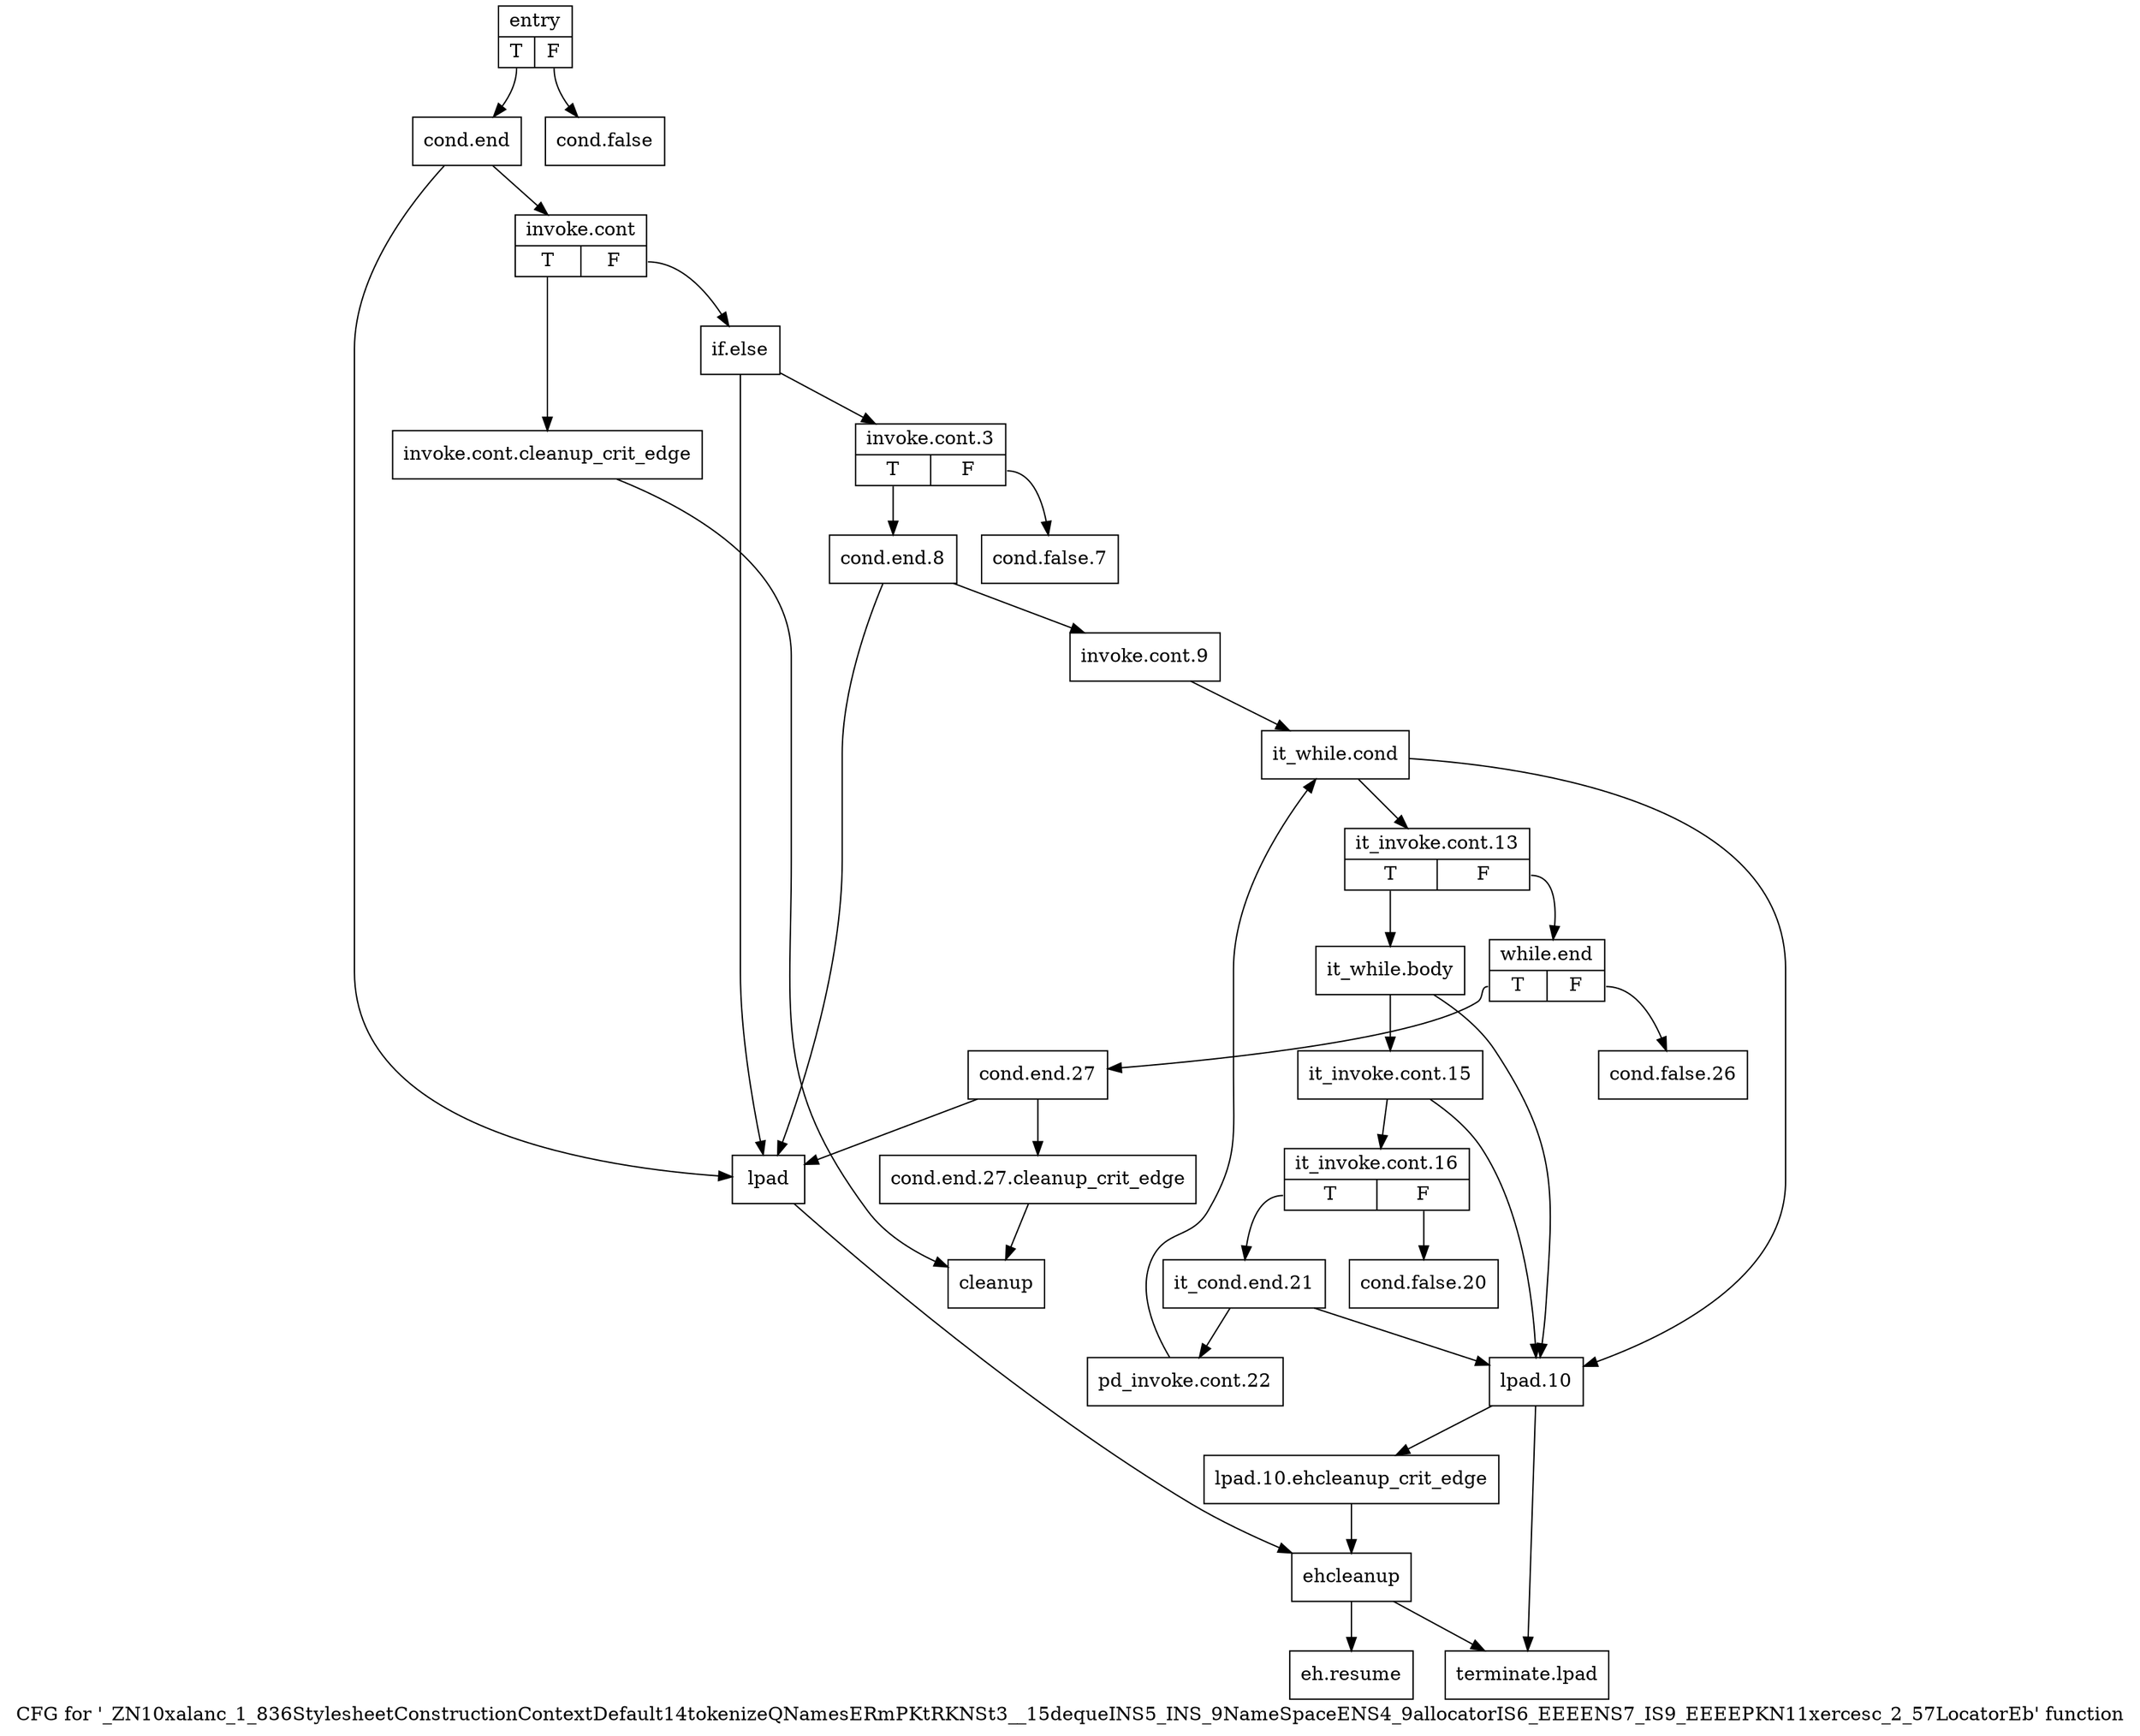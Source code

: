 digraph "CFG for '_ZN10xalanc_1_836StylesheetConstructionContextDefault14tokenizeQNamesERmPKtRKNSt3__15dequeINS5_INS_9NameSpaceENS4_9allocatorIS6_EEEENS7_IS9_EEEEPKN11xercesc_2_57LocatorEb' function" {
	label="CFG for '_ZN10xalanc_1_836StylesheetConstructionContextDefault14tokenizeQNamesERmPKtRKNSt3__15dequeINS5_INS_9NameSpaceENS4_9allocatorIS6_EEEENS7_IS9_EEEEPKN11xercesc_2_57LocatorEb' function";

	Node0x7bfadd0 [shape=record,label="{entry|{<s0>T|<s1>F}}"];
	Node0x7bfadd0:s0 -> Node0x7bfae70;
	Node0x7bfadd0:s1 -> Node0x7bfae20;
	Node0x7bfae20 [shape=record,label="{cond.false}"];
	Node0x7bfae70 [shape=record,label="{cond.end}"];
	Node0x7bfae70 -> Node0x7bfaec0;
	Node0x7bfae70 -> Node0x7bfaf60;
	Node0x7bfaec0 [shape=record,label="{invoke.cont|{<s0>T|<s1>F}}"];
	Node0x7bfaec0:s0 -> Node0x7bfaf10;
	Node0x7bfaec0:s1 -> Node0x7bfafb0;
	Node0x7bfaf10 [shape=record,label="{invoke.cont.cleanup_crit_edge}"];
	Node0x7bfaf10 -> Node0x7bfb5a0;
	Node0x7bfaf60 [shape=record,label="{lpad}"];
	Node0x7bfaf60 -> Node0x7bfb5f0;
	Node0x7bfafb0 [shape=record,label="{if.else}"];
	Node0x7bfafb0 -> Node0x7bfb000;
	Node0x7bfafb0 -> Node0x7bfaf60;
	Node0x7bfb000 [shape=record,label="{invoke.cont.3|{<s0>T|<s1>F}}"];
	Node0x7bfb000:s0 -> Node0x7bfb0a0;
	Node0x7bfb000:s1 -> Node0x7bfb050;
	Node0x7bfb050 [shape=record,label="{cond.false.7}"];
	Node0x7bfb0a0 [shape=record,label="{cond.end.8}"];
	Node0x7bfb0a0 -> Node0x7bfb0f0;
	Node0x7bfb0a0 -> Node0x7bfaf60;
	Node0x7bfb0f0 [shape=record,label="{invoke.cont.9}"];
	Node0x7bfb0f0 -> Node0x7bfb140;
	Node0x7bfb140 [shape=record,label="{it_while.cond}"];
	Node0x7bfb140 -> Node0x7bfb190;
	Node0x7bfb140 -> Node0x7bfb320;
	Node0x7bfb190 [shape=record,label="{it_invoke.cont.13|{<s0>T|<s1>F}}"];
	Node0x7bfb190:s0 -> Node0x7bfb1e0;
	Node0x7bfb190:s1 -> Node0x7bfb460;
	Node0x7bfb1e0 [shape=record,label="{it_while.body}"];
	Node0x7bfb1e0 -> Node0x7bfb230;
	Node0x7bfb1e0 -> Node0x7bfb320;
	Node0x7bfb230 [shape=record,label="{it_invoke.cont.15}"];
	Node0x7bfb230 -> Node0x7bfb280;
	Node0x7bfb230 -> Node0x7bfb320;
	Node0x7bfb280 [shape=record,label="{it_invoke.cont.16|{<s0>T|<s1>F}}"];
	Node0x7bfb280:s0 -> Node0x7bfb3c0;
	Node0x7bfb280:s1 -> Node0x7bfb2d0;
	Node0x7bfb2d0 [shape=record,label="{cond.false.20}"];
	Node0x7bfb320 [shape=record,label="{lpad.10}"];
	Node0x7bfb320 -> Node0x7bfb370;
	Node0x7bfb320 -> Node0x7bfb690;
	Node0x7bfb370 [shape=record,label="{lpad.10.ehcleanup_crit_edge}"];
	Node0x7bfb370 -> Node0x7bfb5f0;
	Node0x7bfb3c0 [shape=record,label="{it_cond.end.21}"];
	Node0x7bfb3c0 -> Node0x7bfb410;
	Node0x7bfb3c0 -> Node0x7bfb320;
	Node0x7bfb410 [shape=record,label="{pd_invoke.cont.22}"];
	Node0x7bfb410 -> Node0x7bfb140;
	Node0x7bfb460 [shape=record,label="{while.end|{<s0>T|<s1>F}}"];
	Node0x7bfb460:s0 -> Node0x7bfb500;
	Node0x7bfb460:s1 -> Node0x7bfb4b0;
	Node0x7bfb4b0 [shape=record,label="{cond.false.26}"];
	Node0x7bfb500 [shape=record,label="{cond.end.27}"];
	Node0x7bfb500 -> Node0x7bfb550;
	Node0x7bfb500 -> Node0x7bfaf60;
	Node0x7bfb550 [shape=record,label="{cond.end.27.cleanup_crit_edge}"];
	Node0x7bfb550 -> Node0x7bfb5a0;
	Node0x7bfb5a0 [shape=record,label="{cleanup}"];
	Node0x7bfb5f0 [shape=record,label="{ehcleanup}"];
	Node0x7bfb5f0 -> Node0x7bfb640;
	Node0x7bfb5f0 -> Node0x7bfb690;
	Node0x7bfb640 [shape=record,label="{eh.resume}"];
	Node0x7bfb690 [shape=record,label="{terminate.lpad}"];
}
